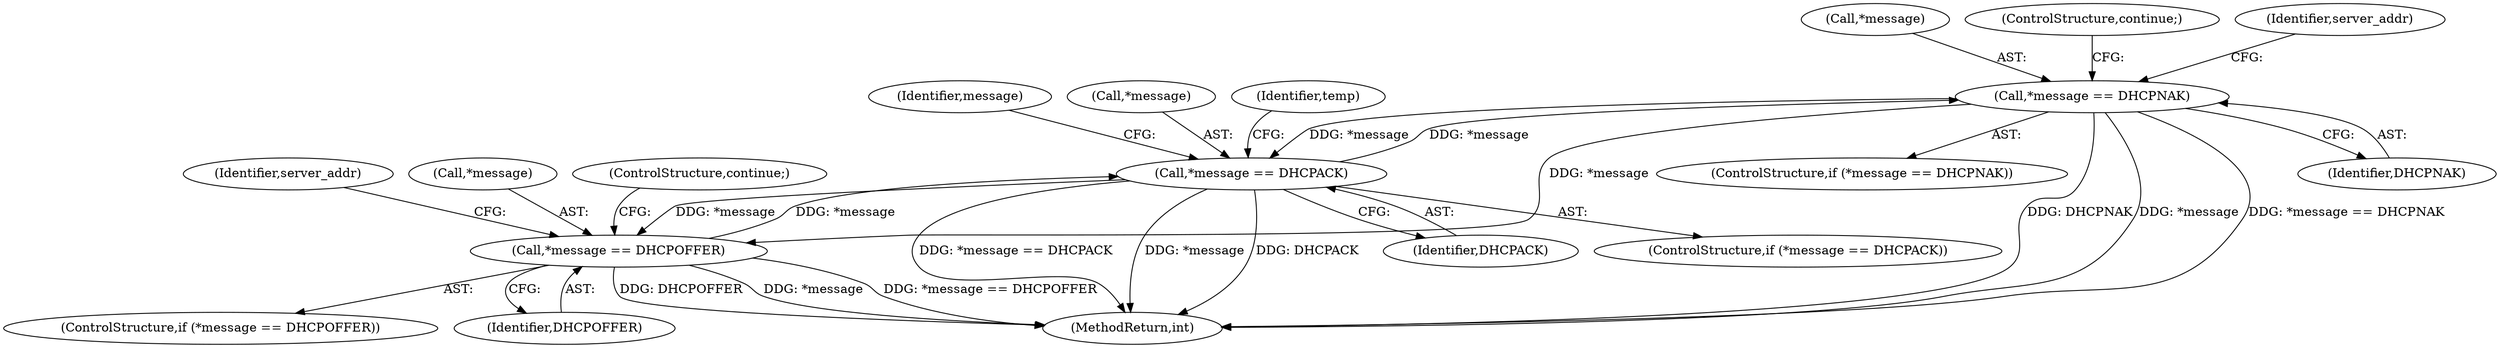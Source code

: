 digraph "0_busybox_6d3b4bb24da9a07c263f3c1acf8df85382ff562c@pointer" {
"1001240" [label="(Call,*message == DHCPNAK)"];
"1001049" [label="(Call,*message == DHCPACK)"];
"1001000" [label="(Call,*message == DHCPOFFER)"];
"1001240" [label="(Call,*message == DHCPNAK)"];
"1001239" [label="(ControlStructure,if (*message == DHCPNAK))"];
"1001241" [label="(Call,*message)"];
"1001049" [label="(Call,*message == DHCPACK)"];
"1001007" [label="(Identifier,server_addr)"];
"1001312" [label="(ControlStructure,continue;)"];
"1001242" [label="(Identifier,message)"];
"1001240" [label="(Call,*message == DHCPNAK)"];
"1001331" [label="(MethodReturn,int)"];
"1001052" [label="(Identifier,DHCPACK)"];
"1001050" [label="(Call,*message)"];
"1001059" [label="(Identifier,temp)"];
"1000999" [label="(ControlStructure,if (*message == DHCPOFFER))"];
"1001001" [label="(Call,*message)"];
"1001043" [label="(ControlStructure,continue;)"];
"1001003" [label="(Identifier,DHCPOFFER)"];
"1001000" [label="(Call,*message == DHCPOFFER)"];
"1001048" [label="(ControlStructure,if (*message == DHCPACK))"];
"1001247" [label="(Identifier,server_addr)"];
"1001243" [label="(Identifier,DHCPNAK)"];
"1001240" -> "1001239"  [label="AST: "];
"1001240" -> "1001243"  [label="CFG: "];
"1001241" -> "1001240"  [label="AST: "];
"1001243" -> "1001240"  [label="AST: "];
"1001247" -> "1001240"  [label="CFG: "];
"1001312" -> "1001240"  [label="CFG: "];
"1001240" -> "1001331"  [label="DDG: DHCPNAK"];
"1001240" -> "1001331"  [label="DDG: *message"];
"1001240" -> "1001331"  [label="DDG: *message == DHCPNAK"];
"1001240" -> "1001000"  [label="DDG: *message"];
"1001240" -> "1001049"  [label="DDG: *message"];
"1001049" -> "1001240"  [label="DDG: *message"];
"1001049" -> "1001048"  [label="AST: "];
"1001049" -> "1001052"  [label="CFG: "];
"1001050" -> "1001049"  [label="AST: "];
"1001052" -> "1001049"  [label="AST: "];
"1001059" -> "1001049"  [label="CFG: "];
"1001242" -> "1001049"  [label="CFG: "];
"1001049" -> "1001331"  [label="DDG: *message == DHCPACK"];
"1001049" -> "1001331"  [label="DDG: *message"];
"1001049" -> "1001331"  [label="DDG: DHCPACK"];
"1001049" -> "1001000"  [label="DDG: *message"];
"1001000" -> "1001049"  [label="DDG: *message"];
"1001000" -> "1000999"  [label="AST: "];
"1001000" -> "1001003"  [label="CFG: "];
"1001001" -> "1001000"  [label="AST: "];
"1001003" -> "1001000"  [label="AST: "];
"1001007" -> "1001000"  [label="CFG: "];
"1001043" -> "1001000"  [label="CFG: "];
"1001000" -> "1001331"  [label="DDG: DHCPOFFER"];
"1001000" -> "1001331"  [label="DDG: *message"];
"1001000" -> "1001331"  [label="DDG: *message == DHCPOFFER"];
}
